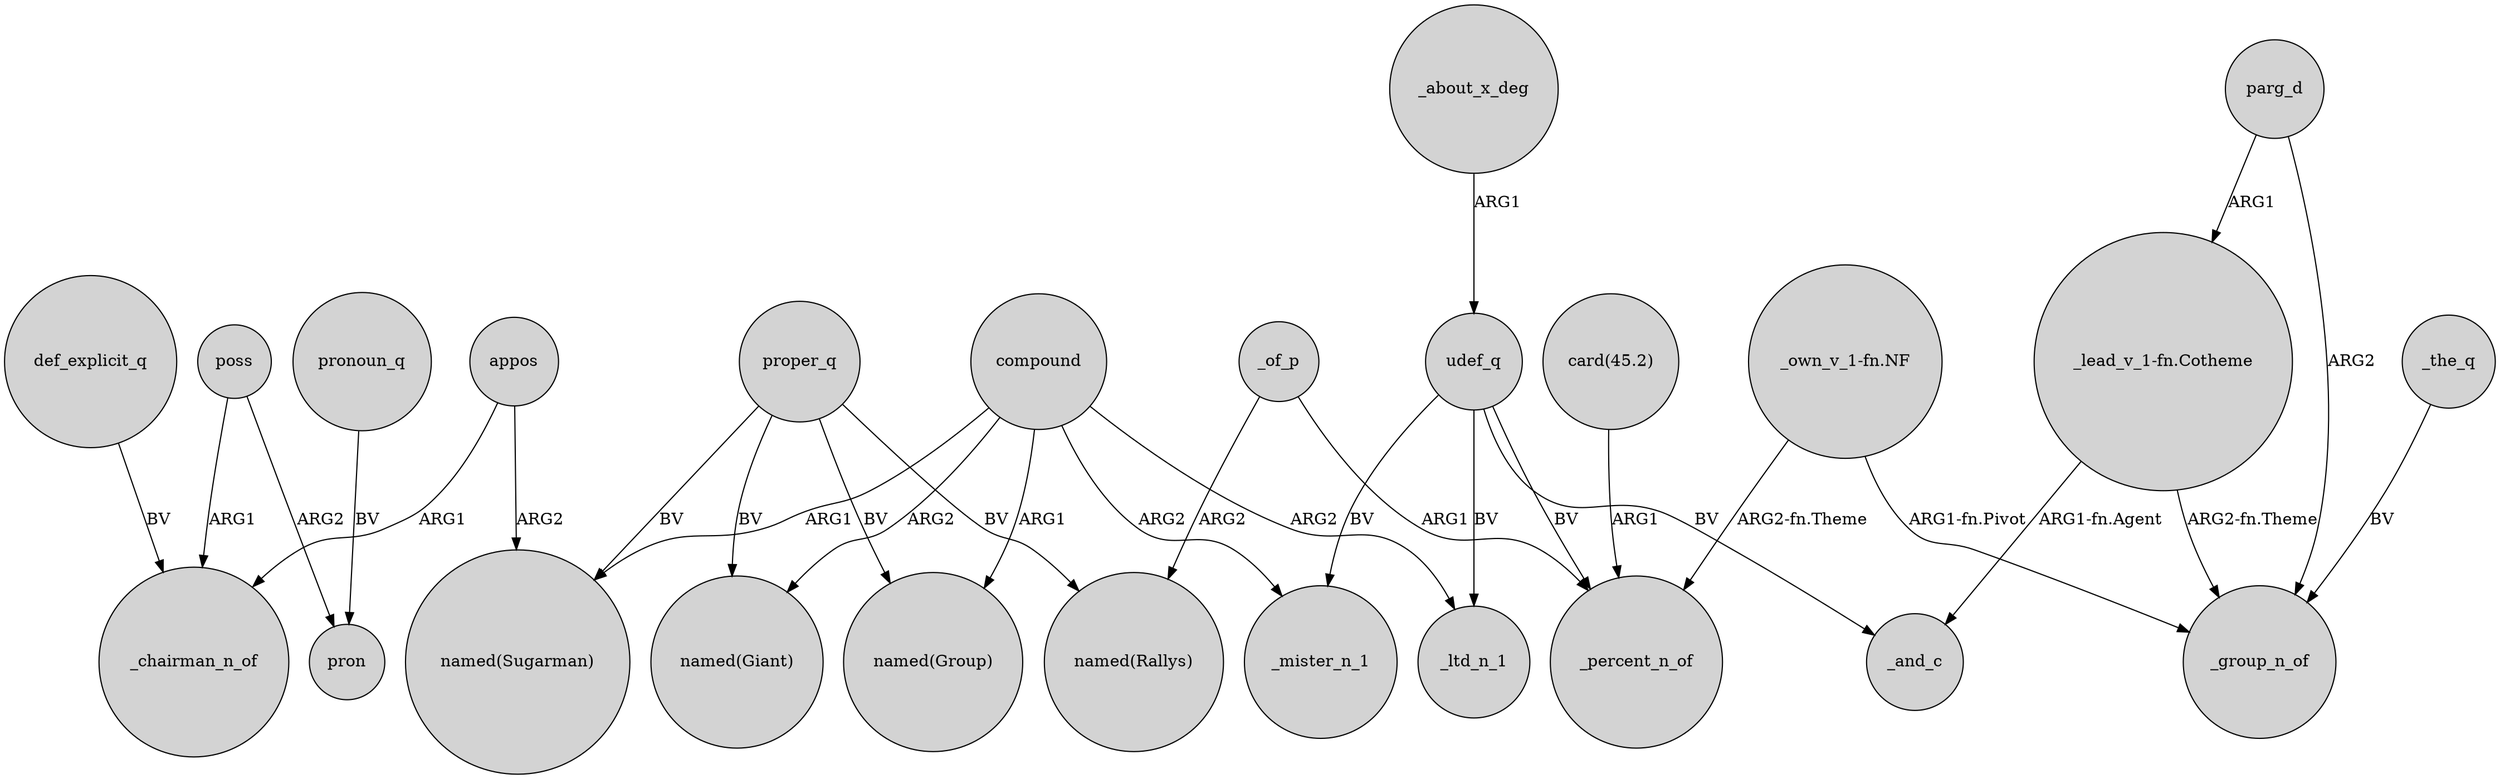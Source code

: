 digraph {
	node [shape=circle style=filled]
	proper_q -> "named(Giant)" [label=BV]
	appos -> "named(Sugarman)" [label=ARG2]
	parg_d -> "_lead_v_1-fn.Cotheme" [label=ARG1]
	poss -> pron [label=ARG2]
	"_lead_v_1-fn.Cotheme" -> _group_n_of [label="ARG2-fn.Theme"]
	appos -> _chairman_n_of [label=ARG1]
	proper_q -> "named(Sugarman)" [label=BV]
	compound -> _mister_n_1 [label=ARG2]
	compound -> "named(Sugarman)" [label=ARG1]
	udef_q -> _mister_n_1 [label=BV]
	parg_d -> _group_n_of [label=ARG2]
	compound -> "named(Giant)" [label=ARG2]
	_the_q -> _group_n_of [label=BV]
	_about_x_deg -> udef_q [label=ARG1]
	"_own_v_1-fn.NF" -> _percent_n_of [label="ARG2-fn.Theme"]
	compound -> "named(Group)" [label=ARG1]
	_of_p -> _percent_n_of [label=ARG1]
	pronoun_q -> pron [label=BV]
	"card(45.2)" -> _percent_n_of [label=ARG1]
	"_lead_v_1-fn.Cotheme" -> _and_c [label="ARG1-fn.Agent"]
	compound -> _ltd_n_1 [label=ARG2]
	proper_q -> "named(Rallys)" [label=BV]
	_of_p -> "named(Rallys)" [label=ARG2]
	proper_q -> "named(Group)" [label=BV]
	udef_q -> _percent_n_of [label=BV]
	"_own_v_1-fn.NF" -> _group_n_of [label="ARG1-fn.Pivot"]
	udef_q -> _and_c [label=BV]
	udef_q -> _ltd_n_1 [label=BV]
	def_explicit_q -> _chairman_n_of [label=BV]
	poss -> _chairman_n_of [label=ARG1]
}
